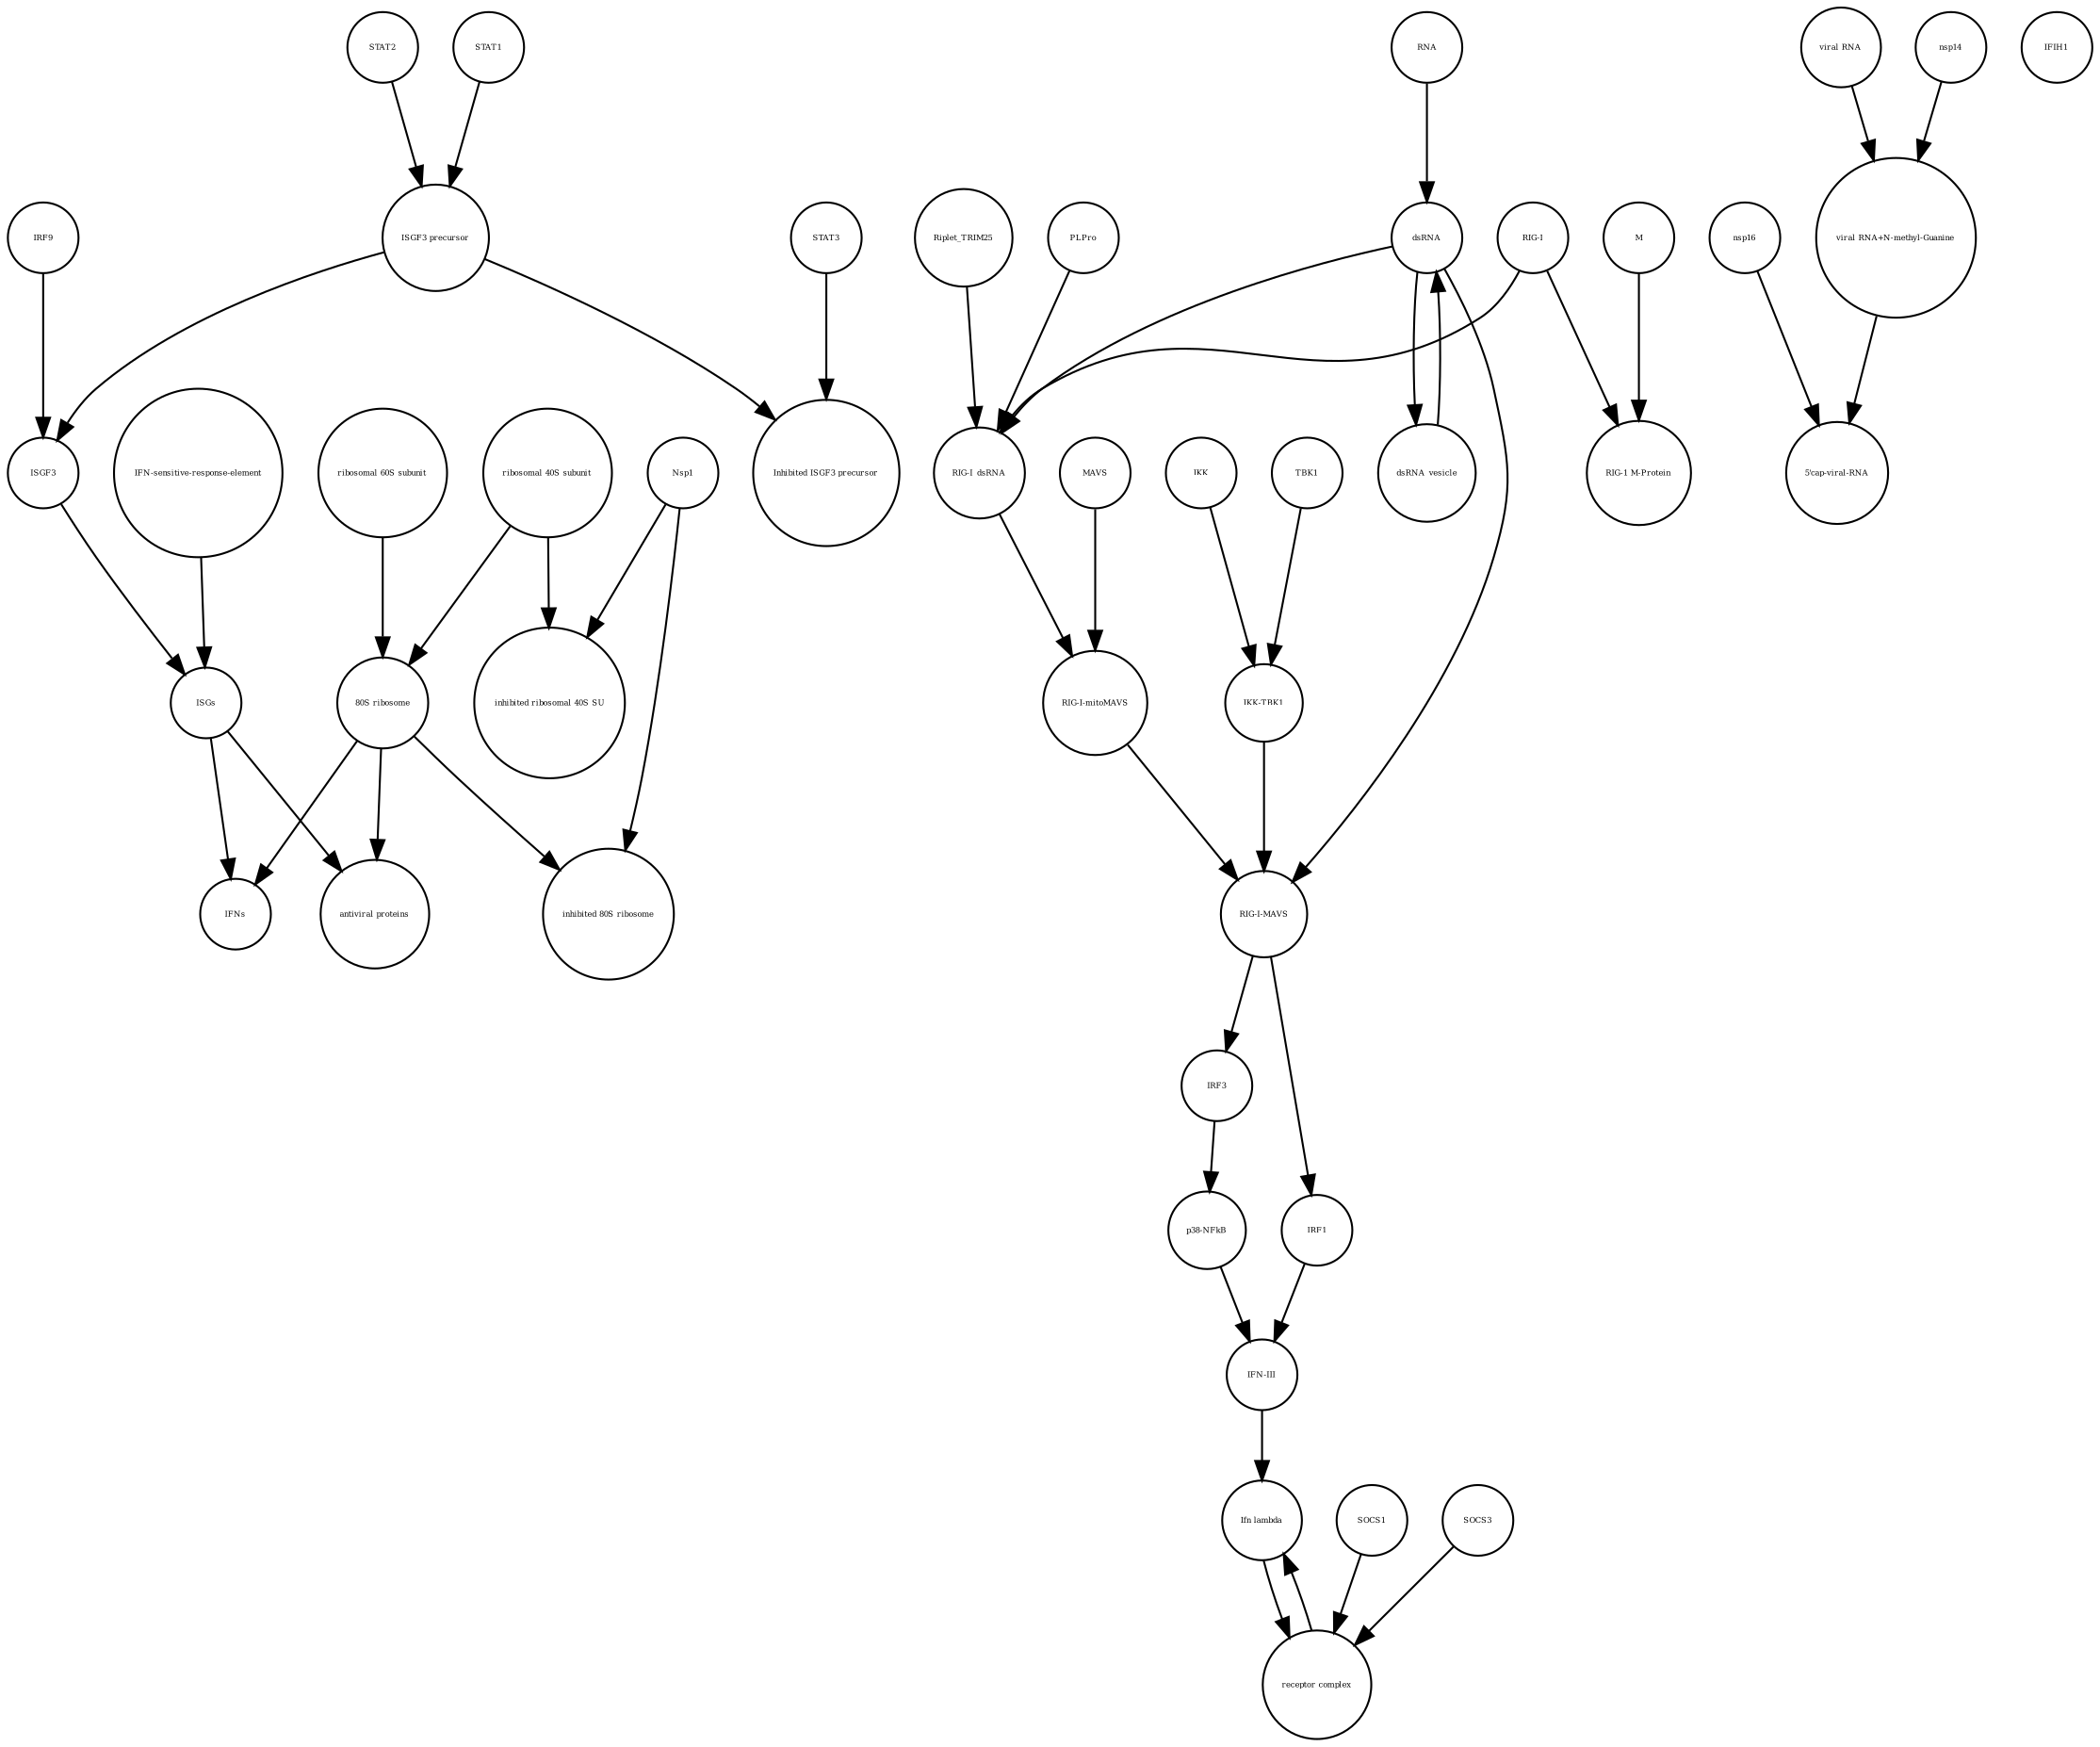strict digraph  {
"antiviral proteins" [annotation="", bipartite=0, cls=complex, fontsize=4, label="antiviral proteins", shape=circle];
"p38-NFkB" [annotation="", bipartite=0, cls=complex, fontsize=4, label="p38-NFkB", shape=circle];
ISGF3 [annotation="", bipartite=0, cls=complex, fontsize=4, label=ISGF3, shape=circle];
"5'cap-viral-RNA" [annotation="", bipartite=0, cls="nucleic acid feature", fontsize=4, label="5'cap-viral-RNA", shape=circle];
dsRNA_vesicle [annotation="", bipartite=0, cls="nucleic acid feature", fontsize=4, label=dsRNA_vesicle, shape=circle];
"Inhibited ISGF3 precursor" [annotation="", bipartite=0, cls=complex, fontsize=4, label="Inhibited ISGF3 precursor", shape=circle];
MAVS [annotation=urn_miriam_uniprot_Q7Z434, bipartite=0, cls=macromolecule, fontsize=4, label=MAVS, shape=circle];
"viral RNA" [annotation="", bipartite=0, cls="nucleic acid feature", fontsize=4, label="viral RNA", shape=circle];
IRF3 [annotation=urn_miriam_uniprot_Q14653, bipartite=0, cls=macromolecule, fontsize=4, label=IRF3, shape=circle];
"RIG-I-MAVS" [annotation="", bipartite=0, cls=complex, fontsize=4, label="RIG-I-MAVS", shape=circle];
"IFN-III" [annotation="", bipartite=0, cls=macromolecule, fontsize=4, label="IFN-III", shape=circle];
"RIG-I-mitoMAVS" [annotation="", bipartite=0, cls=complex, fontsize=4, label="RIG-I-mitoMAVS", shape=circle];
Nsp1 [annotation="urn_miriam_ncbiprotein_YP_009725297|urn_miriam_uniprot_P0C6X7", bipartite=0, cls=macromolecule, fontsize=4, label=Nsp1, shape=circle];
RNA [annotation="", bipartite=0, cls="nucleic acid feature", fontsize=4, label=RNA, shape=circle];
"inhibited 80S ribosome" [annotation="", bipartite=0, cls=complex, fontsize=4, label="inhibited 80S ribosome", shape=circle];
IFNs [annotation="", bipartite=0, cls=complex, fontsize=4, label=IFNs, shape=circle];
PLPro [annotation="urn_miriam_uniprot_P0C6X7|urn_miriam_uniprot_P0C6U8", bipartite=0, cls=macromolecule, fontsize=4, label=PLPro, shape=circle];
TBK1 [annotation=urn_miriam_uniprot_Q9UHD2, bipartite=0, cls=macromolecule, fontsize=4, label=TBK1, shape=circle];
"RIG-1 M-Protein" [annotation="", bipartite=0, cls=complex, fontsize=4, label="RIG-1 M-Protein", shape=circle];
"ISGF3 precursor" [annotation="", bipartite=0, cls=complex, fontsize=4, label="ISGF3 precursor", shape=circle];
ISGs [annotation="", bipartite=0, cls="nucleic acid feature", fontsize=4, label=ISGs, shape=circle];
nsp16 [annotation=urn_miriam_ncbiprotein_YP_009725311, bipartite=0, cls=macromolecule, fontsize=4, label=nsp16, shape=circle];
IRF9 [annotation="", bipartite=0, cls=macromolecule, fontsize=4, label=IRF9, shape=circle];
"inhibited ribosomal 40S SU" [annotation="urn_miriam_doi_10.1101%2F2020.05.18.102467", bipartite=0, cls=complex, fontsize=4, label="inhibited ribosomal 40S SU", shape=circle];
M [annotation=urn_miriam_uniprot_P0DTC5, bipartite=0, cls=macromolecule, fontsize=4, label=M, shape=circle];
STAT2 [annotation="", bipartite=0, cls=macromolecule, fontsize=4, label=STAT2, shape=circle];
"receptor complex" [annotation="", bipartite=0, cls=complex, fontsize=4, label="receptor complex", shape=circle];
"viral RNA+N-methyl-Guanine" [annotation="", bipartite=0, cls="nucleic acid feature", fontsize=4, label="viral RNA+N-methyl-Guanine", shape=circle];
"IKK-TBK1" [annotation="", bipartite=0, cls=complex, fontsize=4, label="IKK-TBK1", shape=circle];
STAT1 [annotation="", bipartite=0, cls=macromolecule, fontsize=4, label=STAT1, shape=circle];
"80S ribosome" [annotation="", bipartite=0, cls=complex, fontsize=4, label="80S ribosome", shape=circle];
"ribosomal 60S subunit" [annotation="", bipartite=0, cls=complex, fontsize=4, label="ribosomal 60S subunit", shape=circle];
SOCS1 [annotation="", bipartite=0, cls=macromolecule, fontsize=4, label=SOCS1, shape=circle];
STAT3 [annotation="", bipartite=0, cls=macromolecule, fontsize=4, label=STAT3, shape=circle];
"IFN-sensitive-response-element" [annotation="", bipartite=0, cls="nucleic acid feature", fontsize=4, label="IFN-sensitive-response-element", shape=circle];
Riplet_TRIM25 [annotation="", bipartite=0, cls=complex, fontsize=4, label=Riplet_TRIM25, shape=circle];
IRF1 [annotation="", bipartite=0, cls=macromolecule, fontsize=4, label=IRF1, shape=circle];
IKK [annotation="urn_miriam_uniprot_O14920|urn_miriam_uniprot_O15111", bipartite=0, cls=macromolecule, fontsize=4, label=IKK, shape=circle];
"RIG-I_dsRNA" [annotation="", bipartite=0, cls=complex, fontsize=4, label="RIG-I_dsRNA", shape=circle];
"ribosomal 40S subunit" [annotation="", bipartite=0, cls=complex, fontsize=4, label="ribosomal 40S subunit", shape=circle];
dsRNA [annotation="", bipartite=0, cls="nucleic acid feature", fontsize=4, label=dsRNA, shape=circle];
"Ifn lambda" [annotation="", bipartite=0, cls=complex, fontsize=4, label="Ifn lambda", shape=circle];
SOCS3 [annotation="", bipartite=0, cls=macromolecule, fontsize=4, label=SOCS3, shape=circle];
"RIG-I" [annotation=urn_miriam_uniprot_O95786, bipartite=0, cls=macromolecule, fontsize=4, label="RIG-I", shape=circle];
IFIH1 [annotation="", bipartite=0, cls=macromolecule, fontsize=4, label=IFIH1, shape=circle];
nsp14 [annotation=urn_miriam_ncbiprotein_YP_009725309, bipartite=0, cls=macromolecule, fontsize=4, label=nsp14, shape=circle];
"p38-NFkB" -> "IFN-III"  [annotation="", interaction_type=stimulation];
ISGF3 -> ISGs  [annotation=urn_miriam_pubmed_30936491, interaction_type="necessary stimulation"];
dsRNA_vesicle -> dsRNA  [annotation="", interaction_type=production];
MAVS -> "RIG-I-mitoMAVS"  [annotation="", interaction_type=production];
"viral RNA" -> "viral RNA+N-methyl-Guanine"  [annotation="", interaction_type=production];
IRF3 -> "p38-NFkB"  [annotation="", interaction_type=production];
"RIG-I-MAVS" -> IRF3  [annotation=urn_miriam_pubmed_25636800, interaction_type=stimulation];
"RIG-I-MAVS" -> IRF1  [annotation=urn_miriam_pubmed_25045870, interaction_type=catalysis];
"IFN-III" -> "Ifn lambda"  [annotation="", interaction_type=production];
"RIG-I-mitoMAVS" -> "RIG-I-MAVS"  [annotation="", interaction_type=production];
Nsp1 -> "inhibited ribosomal 40S SU"  [annotation="", interaction_type=production];
Nsp1 -> "inhibited 80S ribosome"  [annotation="", interaction_type=production];
RNA -> dsRNA  [annotation="", interaction_type=production];
PLPro -> "RIG-I_dsRNA"  [annotation=urn_miriam_pubmed_25554382, interaction_type=catalysis];
TBK1 -> "IKK-TBK1"  [annotation="", interaction_type=production];
"ISGF3 precursor" -> ISGF3  [annotation="", interaction_type=production];
"ISGF3 precursor" -> "Inhibited ISGF3 precursor"  [annotation="", interaction_type=production];
ISGs -> IFNs  [annotation="", interaction_type=production];
ISGs -> "antiviral proteins"  [annotation="", interaction_type=production];
nsp16 -> "5'cap-viral-RNA"  [annotation="urn_miriam_doi_10.1016%2Fj.chom.2020.05.008", interaction_type=catalysis];
IRF9 -> ISGF3  [annotation="", interaction_type=production];
M -> "RIG-1 M-Protein"  [annotation="", interaction_type=production];
STAT2 -> "ISGF3 precursor"  [annotation="", interaction_type=production];
"receptor complex" -> "Ifn lambda"  [annotation="", interaction_type=production];
"viral RNA+N-methyl-Guanine" -> "5'cap-viral-RNA"  [annotation="", interaction_type=production];
"IKK-TBK1" -> "RIG-I-MAVS"  [annotation="", interaction_type=production];
STAT1 -> "ISGF3 precursor"  [annotation="", interaction_type=production];
"80S ribosome" -> IFNs  [annotation=urn_miriam_pubmed_30936491, interaction_type=catalysis];
"80S ribosome" -> "inhibited 80S ribosome"  [annotation="", interaction_type=production];
"80S ribosome" -> "antiviral proteins"  [annotation=urn_miriam_pubmed_30936491, interaction_type=catalysis];
"ribosomal 60S subunit" -> "80S ribosome"  [annotation="", interaction_type=production];
SOCS1 -> "receptor complex"  [annotation="", interaction_type=production];
STAT3 -> "Inhibited ISGF3 precursor"  [annotation="", interaction_type=production];
"IFN-sensitive-response-element" -> ISGs  [annotation="", interaction_type=production];
Riplet_TRIM25 -> "RIG-I_dsRNA"  [annotation=urn_miriam_pubmed_22390971, interaction_type=catalysis];
IRF1 -> "IFN-III"  [annotation="", interaction_type=stimulation];
IKK -> "IKK-TBK1"  [annotation="", interaction_type=production];
"RIG-I_dsRNA" -> "RIG-I-mitoMAVS"  [annotation="", interaction_type=production];
"ribosomal 40S subunit" -> "inhibited ribosomal 40S SU"  [annotation="", interaction_type=production];
"ribosomal 40S subunit" -> "80S ribosome"  [annotation="", interaction_type=production];
dsRNA -> "RIG-I-MAVS"  [annotation=urn_miriam_pubmed_25636800, interaction_type="necessary stimulation"];
dsRNA -> "RIG-I_dsRNA"  [annotation=urn_miriam_pubmed_25045870, interaction_type="necessary stimulation"];
dsRNA -> dsRNA_vesicle  [annotation="", interaction_type=production];
"Ifn lambda" -> "receptor complex"  [annotation="urn_miriam_doi_10.3791%2F53575", interaction_type=stimulation];
SOCS3 -> "receptor complex"  [annotation="", interaction_type=production];
"RIG-I" -> "RIG-I_dsRNA"  [annotation="", interaction_type=production];
"RIG-I" -> "RIG-1 M-Protein"  [annotation="", interaction_type=production];
nsp14 -> "viral RNA+N-methyl-Guanine"  [annotation="urn_miriam_doi_10.1016%2Fj.chom.2020.05.008", interaction_type=catalysis];
}

